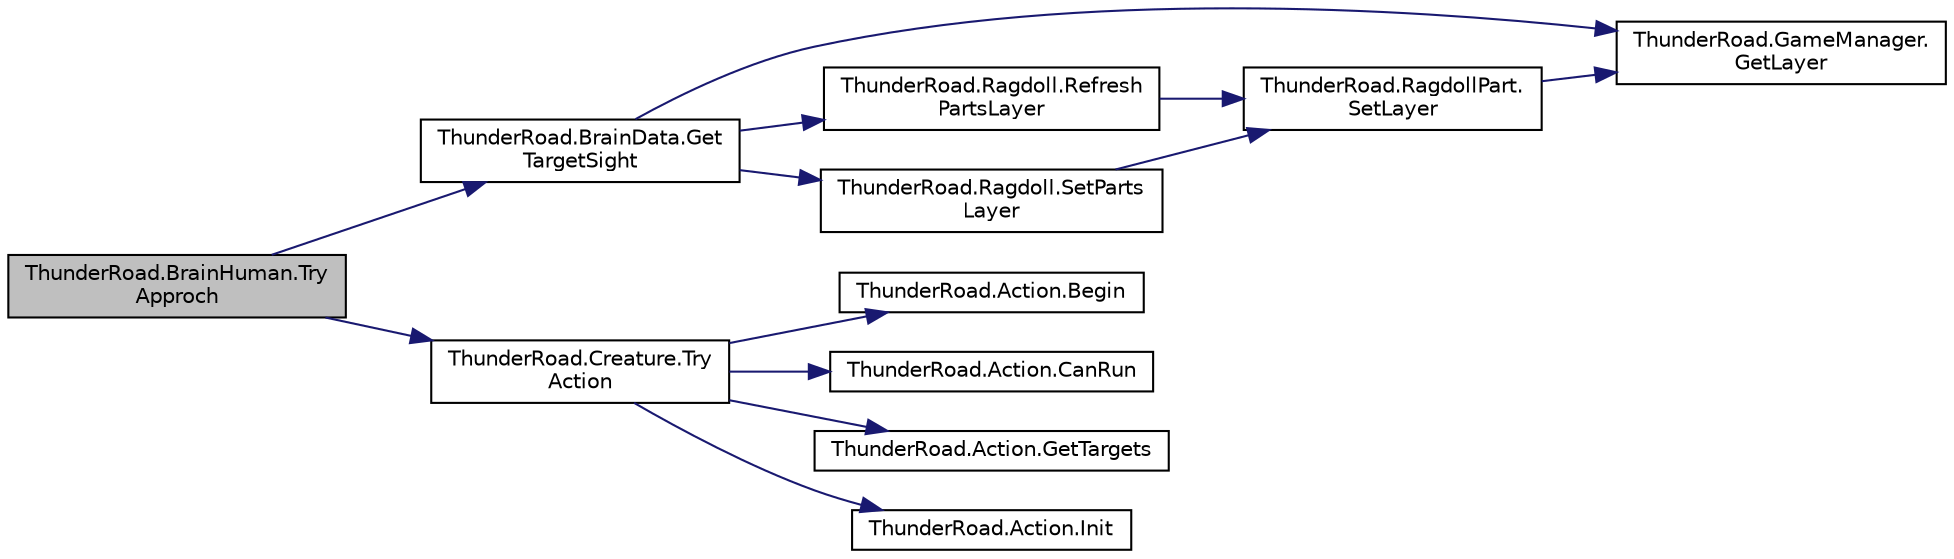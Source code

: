 digraph "ThunderRoad.BrainHuman.TryApproch"
{
 // LATEX_PDF_SIZE
  edge [fontname="Helvetica",fontsize="10",labelfontname="Helvetica",labelfontsize="10"];
  node [fontname="Helvetica",fontsize="10",shape=record];
  rankdir="LR";
  Node1 [label="ThunderRoad.BrainHuman.Try\lApproch",height=0.2,width=0.4,color="black", fillcolor="grey75", style="filled", fontcolor="black",tooltip="Tries the approch."];
  Node1 -> Node2 [color="midnightblue",fontsize="10",style="solid",fontname="Helvetica"];
  Node2 [label="ThunderRoad.BrainData.Get\lTargetSight",height=0.2,width=0.4,color="black", fillcolor="white", style="filled",URL="$class_thunder_road_1_1_brain_data.html#aff0b641cc2054de8b69e36e117ba1c94",tooltip="Gets the target sight."];
  Node2 -> Node3 [color="midnightblue",fontsize="10",style="solid",fontname="Helvetica"];
  Node3 [label="ThunderRoad.GameManager.\lGetLayer",height=0.2,width=0.4,color="black", fillcolor="white", style="filled",URL="$class_thunder_road_1_1_game_manager.html#a4b7e3521ff92f30374062207b6e30352",tooltip="Gets the layer."];
  Node2 -> Node4 [color="midnightblue",fontsize="10",style="solid",fontname="Helvetica"];
  Node4 [label="ThunderRoad.Ragdoll.Refresh\lPartsLayer",height=0.2,width=0.4,color="black", fillcolor="white", style="filled",URL="$class_thunder_road_1_1_ragdoll.html#a719a7e98fd6b50c533792238826b5fa8",tooltip="Refreshes the parts layer."];
  Node4 -> Node5 [color="midnightblue",fontsize="10",style="solid",fontname="Helvetica"];
  Node5 [label="ThunderRoad.RagdollPart.\lSetLayer",height=0.2,width=0.4,color="black", fillcolor="white", style="filled",URL="$class_thunder_road_1_1_ragdoll_part.html#af57d495ffe5341a0e37961f833a615fc",tooltip="Sets the layer."];
  Node5 -> Node3 [color="midnightblue",fontsize="10",style="solid",fontname="Helvetica"];
  Node2 -> Node6 [color="midnightblue",fontsize="10",style="solid",fontname="Helvetica"];
  Node6 [label="ThunderRoad.Ragdoll.SetParts\lLayer",height=0.2,width=0.4,color="black", fillcolor="white", style="filled",URL="$class_thunder_road_1_1_ragdoll.html#a1669048ed1acf39705ff1596155f4148",tooltip="Sets the parts layer."];
  Node6 -> Node5 [color="midnightblue",fontsize="10",style="solid",fontname="Helvetica"];
  Node1 -> Node7 [color="midnightblue",fontsize="10",style="solid",fontname="Helvetica"];
  Node7 [label="ThunderRoad.Creature.Try\lAction",height=0.2,width=0.4,color="black", fillcolor="white", style="filled",URL="$class_thunder_road_1_1_creature.html#ab050907b4eded79275fefdf36e696378",tooltip="Tries the action."];
  Node7 -> Node8 [color="midnightblue",fontsize="10",style="solid",fontname="Helvetica"];
  Node8 [label="ThunderRoad.Action.Begin",height=0.2,width=0.4,color="black", fillcolor="white", style="filled",URL="$class_thunder_road_1_1_action.html#a4cd7b5811229176ad31386496eeffc95",tooltip="Begins this instance."];
  Node7 -> Node9 [color="midnightblue",fontsize="10",style="solid",fontname="Helvetica"];
  Node9 [label="ThunderRoad.Action.CanRun",height=0.2,width=0.4,color="black", fillcolor="white", style="filled",URL="$class_thunder_road_1_1_action.html#a0a1bddb357a58971b530aed200b7a50f",tooltip="Determines whether this instance can run."];
  Node7 -> Node10 [color="midnightblue",fontsize="10",style="solid",fontname="Helvetica"];
  Node10 [label="ThunderRoad.Action.GetTargets",height=0.2,width=0.4,color="black", fillcolor="white", style="filled",URL="$class_thunder_road_1_1_action.html#aad311ab9fd6fbd0319fe602a266c800a",tooltip="Gets the targets."];
  Node7 -> Node11 [color="midnightblue",fontsize="10",style="solid",fontname="Helvetica"];
  Node11 [label="ThunderRoad.Action.Init",height=0.2,width=0.4,color="black", fillcolor="white", style="filled",URL="$class_thunder_road_1_1_action.html#a8966f3e62d2704f707c76dd43aa6a030",tooltip="Initializes the specified creature."];
}
